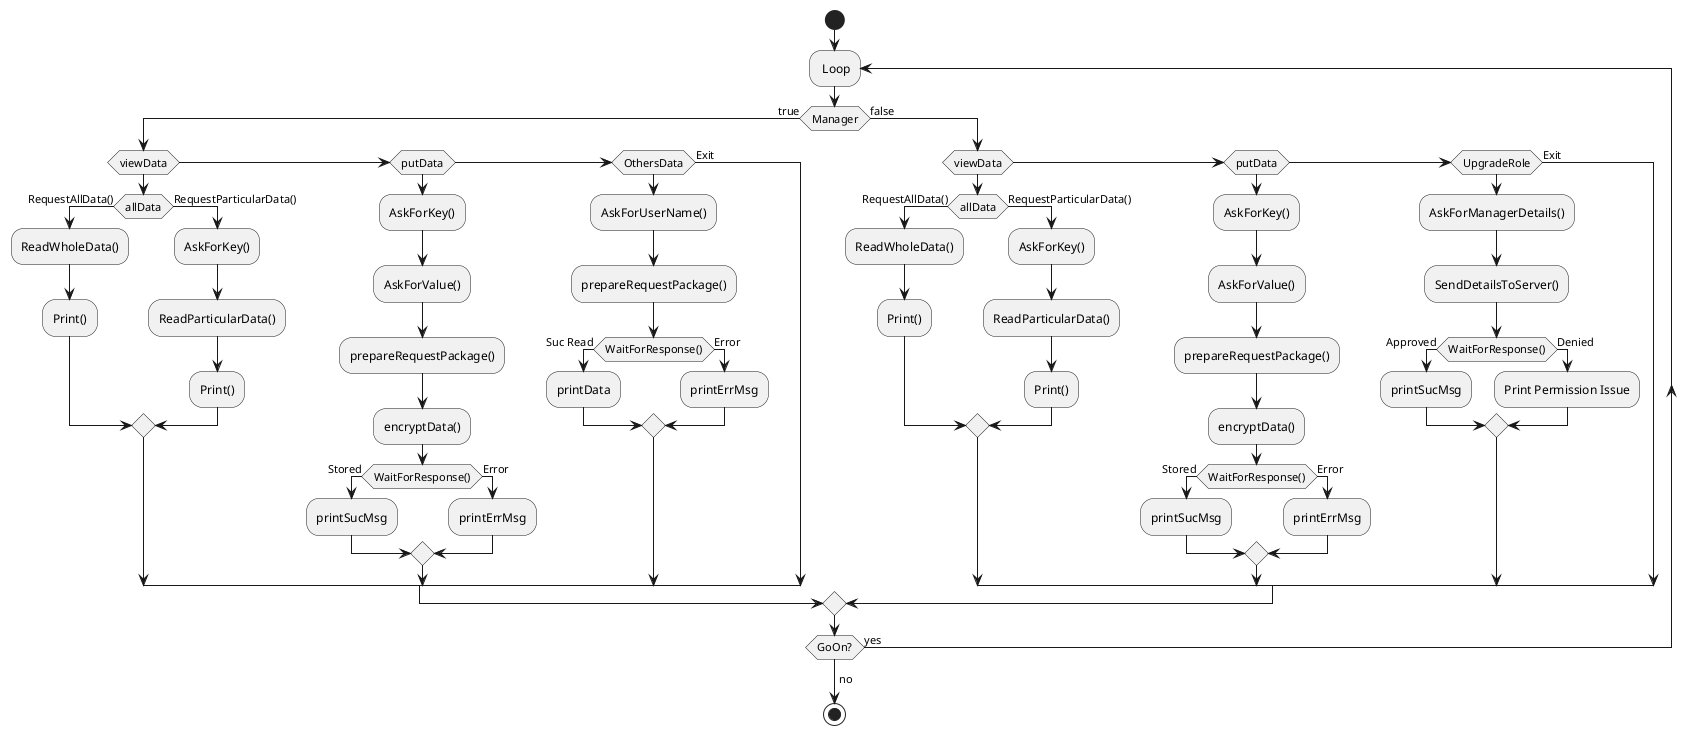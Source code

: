 @startuml
'https://plantuml.com/activity-diagram-beta

start
repeat : Loop;
if (Manager) then (true)
  if(viewData)
    if(allData) then (yes)
    ->RequestAllData();
     :ReadWholeData();
     :Print();
    else (no)
    ->RequestParticularData();
    :AskForKey();
    :ReadParticularData();
    :Print();
    endif;
  elseif(putData)
  :AskForKey();
  :AskForValue();
  :prepareRequestPackage();
  :encryptData();
  if(WaitForResponse()) then (Stored)
  :printSucMsg;
  else (Error)
    :printErrMsg;
  endif;
  elseif(OthersData)
  :AskForUserName();
  :prepareRequestPackage();
  if(WaitForResponse()) then (Suc Read)
    :printData;
    else (Error)
      :printErrMsg;
    endif;
  else (Exit)
  endif
else (false)
  if(viewData)
  if(allData) then (yes)
      ->RequestAllData();
       :ReadWholeData();
       :Print();
      else (no)
      ->RequestParticularData();
      :AskForKey();
      :ReadParticularData();
      :Print();
      endif;
  elseif(putData)
  :AskForKey();
    :AskForValue();
    :prepareRequestPackage();
    :encryptData();
    if(WaitForResponse()) then (Stored)
    :printSucMsg;
    else (Error)
      :printErrMsg;
    endif;
  elseif(UpgradeRole)
  :AskForManagerDetails();
  :SendDetailsToServer();
    if(WaitForResponse()) then (Approved)
    :printSucMsg;
    else (Denied)
    :Print Permission Issue;
    endif;
  else(Exit)
  endif
endif
repeat while(GoOn?) is (yes)
->no;
stop

@enduml
